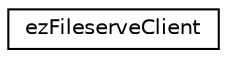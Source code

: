 digraph "Graphical Class Hierarchy"
{
 // LATEX_PDF_SIZE
  edge [fontname="Helvetica",fontsize="10",labelfontname="Helvetica",labelfontsize="10"];
  node [fontname="Helvetica",fontsize="10",shape=record];
  rankdir="LR";
  Node0 [label="ezFileserveClient",height=0.2,width=0.4,color="black", fillcolor="white", style="filled",URL="$d5/ddd/classez_fileserve_client.htm",tooltip="Singleton that represents the client side part of a fileserve connection."];
}

